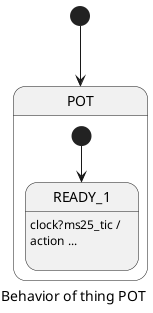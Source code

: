 @startuml
skinparam defaultTextAlignment left
caption Behavior of thing POT
[*] --> POT
state POT{
state READY_1{
	READY_1 : clock?ms25_tic / \naction ...\n
}
[*] --> READY_1
}
@enduml
